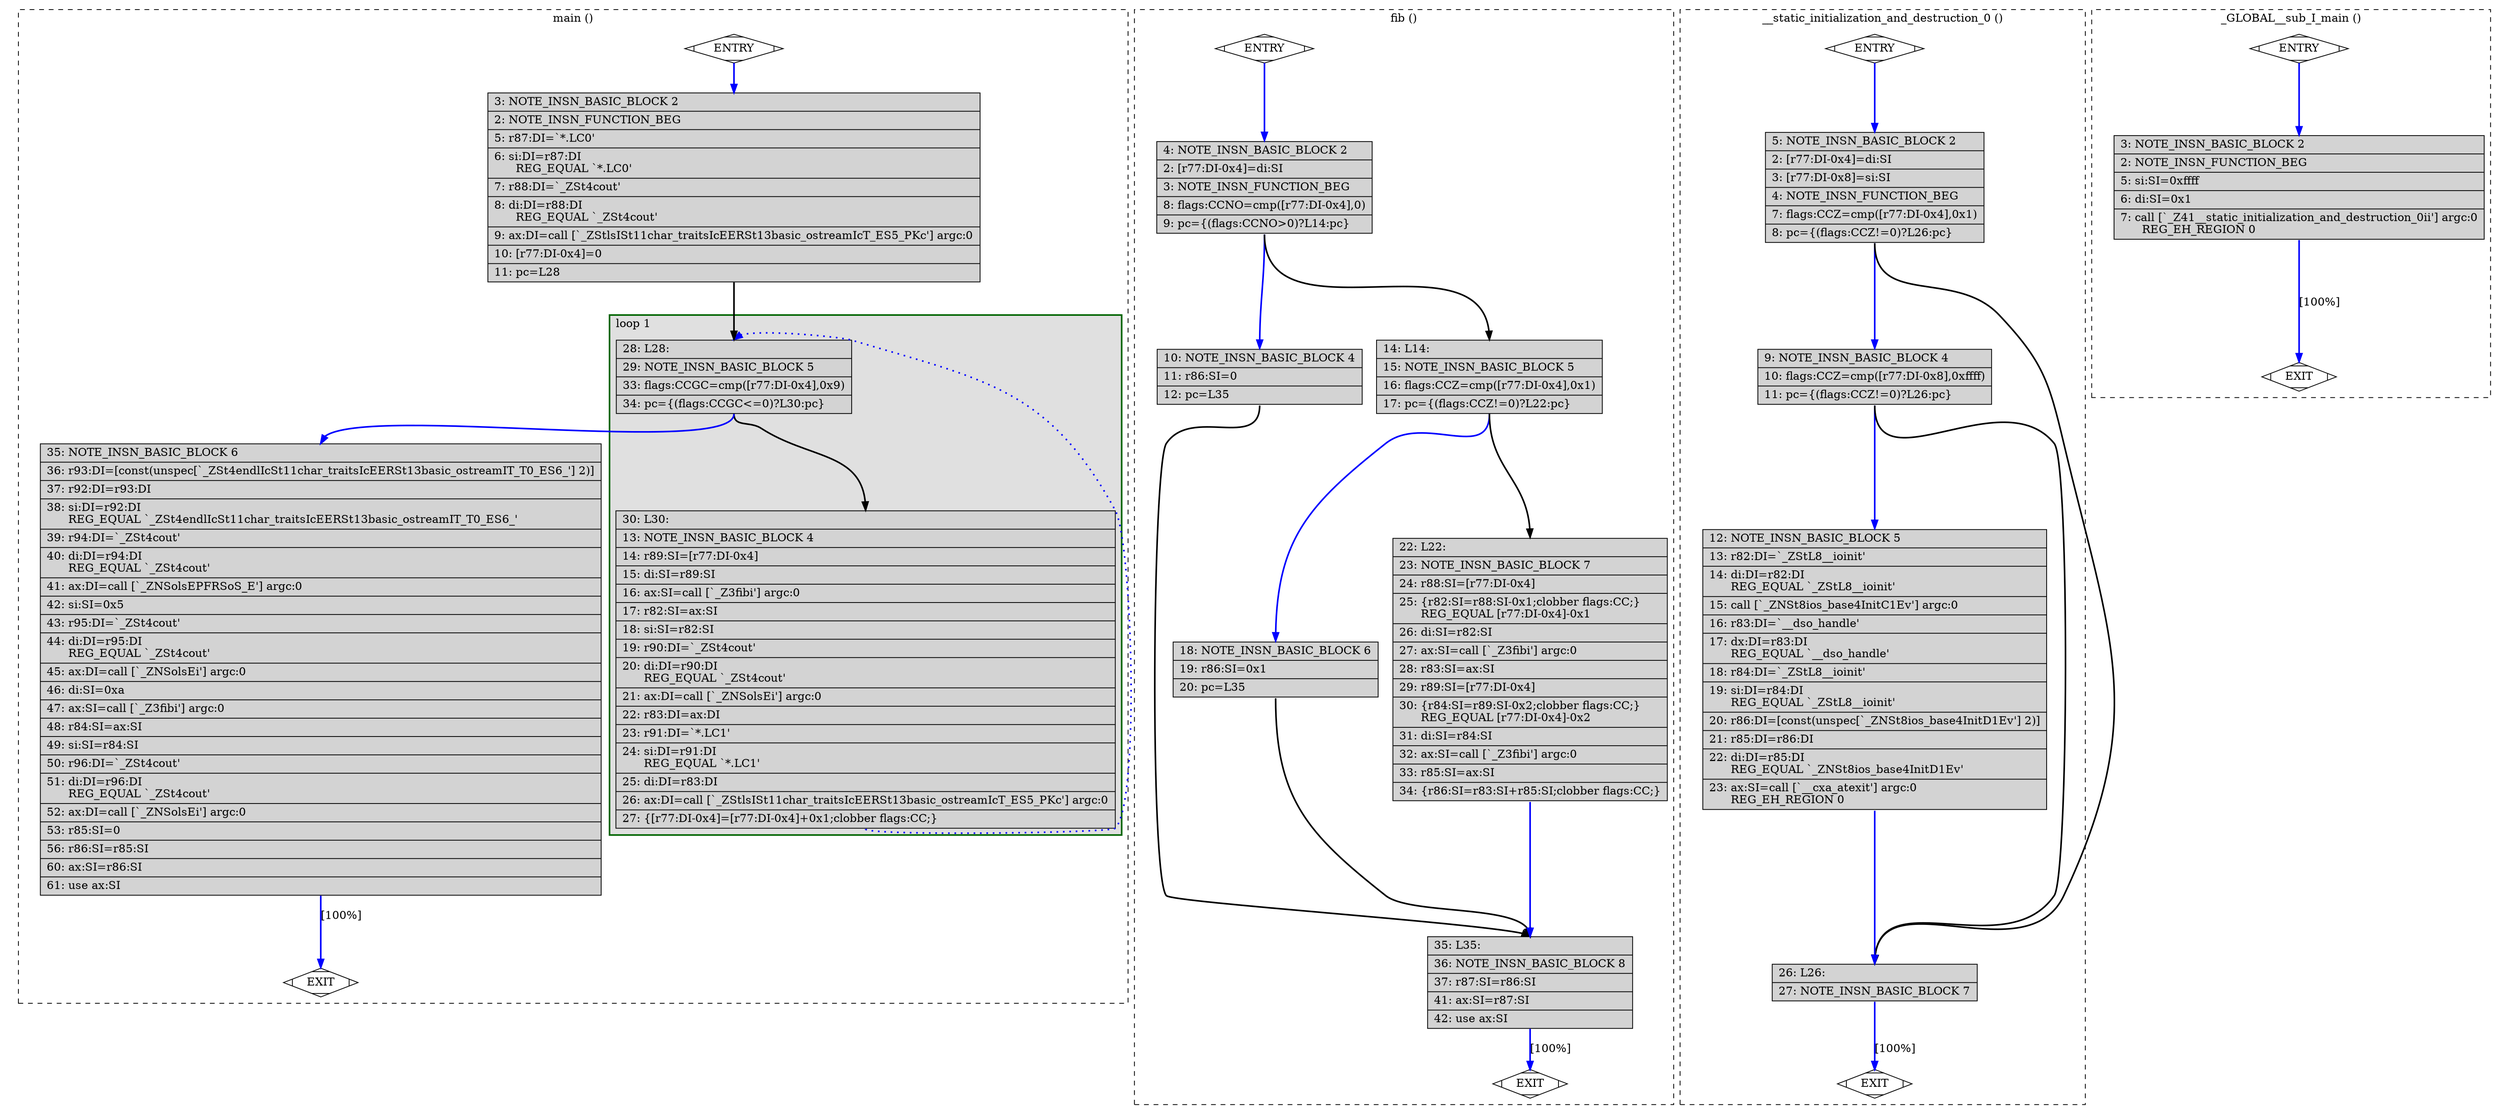 digraph "a-Test.cpp.245r.expand" {
overlap=false;
subgraph "cluster_main" {
	style="dashed";
	color="black";
	label="main ()";
	subgraph cluster_1731_1 {
	style="filled";
	color="darkgreen";
	fillcolor="grey88";
	label="loop 1";
	labeljust=l;
	penwidth=2;
	fn_1731_basic_block_5 [shape=record,style=filled,fillcolor=lightgrey,label="{\ \ \ 28:\ L28:\l\
|\ \ \ 29:\ NOTE_INSN_BASIC_BLOCK\ 5\l\
|\ \ \ 33:\ flags:CCGC=cmp([r77:DI-0x4],0x9)\l\
|\ \ \ 34:\ pc=\{(flags:CCGC\<=0)?L30:pc\}\l\
}"];

	fn_1731_basic_block_4 [shape=record,style=filled,fillcolor=lightgrey,label="{\ \ \ 30:\ L30:\l\
|\ \ \ 13:\ NOTE_INSN_BASIC_BLOCK\ 4\l\
|\ \ \ 14:\ r89:SI=[r77:DI-0x4]\l\
|\ \ \ 15:\ di:SI=r89:SI\l\
|\ \ \ 16:\ ax:SI=call\ [`_Z3fibi']\ argc:0\l\
|\ \ \ 17:\ r82:SI=ax:SI\l\
|\ \ \ 18:\ si:SI=r82:SI\l\
|\ \ \ 19:\ r90:DI=`_ZSt4cout'\l\
|\ \ \ 20:\ di:DI=r90:DI\l\
\ \ \ \ \ \ REG_EQUAL\ `_ZSt4cout'\l\
|\ \ \ 21:\ ax:DI=call\ [`_ZNSolsEi']\ argc:0\l\
|\ \ \ 22:\ r83:DI=ax:DI\l\
|\ \ \ 23:\ r91:DI=`*.LC1'\l\
|\ \ \ 24:\ si:DI=r91:DI\l\
\ \ \ \ \ \ REG_EQUAL\ `*.LC1'\l\
|\ \ \ 25:\ di:DI=r83:DI\l\
|\ \ \ 26:\ ax:DI=call\ [`_ZStlsISt11char_traitsIcEERSt13basic_ostreamIcT_ES5_PKc']\ argc:0\l\
|\ \ \ 27:\ \{[r77:DI-0x4]=[r77:DI-0x4]+0x1;clobber\ flags:CC;\}\l\
}"];

	}
	fn_1731_basic_block_0 [shape=Mdiamond,style=filled,fillcolor=white,label="ENTRY"];

	fn_1731_basic_block_1 [shape=Mdiamond,style=filled,fillcolor=white,label="EXIT"];

	fn_1731_basic_block_2 [shape=record,style=filled,fillcolor=lightgrey,label="{\ \ \ \ 3:\ NOTE_INSN_BASIC_BLOCK\ 2\l\
|\ \ \ \ 2:\ NOTE_INSN_FUNCTION_BEG\l\
|\ \ \ \ 5:\ r87:DI=`*.LC0'\l\
|\ \ \ \ 6:\ si:DI=r87:DI\l\
\ \ \ \ \ \ REG_EQUAL\ `*.LC0'\l\
|\ \ \ \ 7:\ r88:DI=`_ZSt4cout'\l\
|\ \ \ \ 8:\ di:DI=r88:DI\l\
\ \ \ \ \ \ REG_EQUAL\ `_ZSt4cout'\l\
|\ \ \ \ 9:\ ax:DI=call\ [`_ZStlsISt11char_traitsIcEERSt13basic_ostreamIcT_ES5_PKc']\ argc:0\l\
|\ \ \ 10:\ [r77:DI-0x4]=0\l\
|\ \ \ 11:\ pc=L28\l\
}"];

	fn_1731_basic_block_6 [shape=record,style=filled,fillcolor=lightgrey,label="{\ \ \ 35:\ NOTE_INSN_BASIC_BLOCK\ 6\l\
|\ \ \ 36:\ r93:DI=[const(unspec[`_ZSt4endlIcSt11char_traitsIcEERSt13basic_ostreamIT_T0_ES6_']\ 2)]\l\
|\ \ \ 37:\ r92:DI=r93:DI\l\
|\ \ \ 38:\ si:DI=r92:DI\l\
\ \ \ \ \ \ REG_EQUAL\ `_ZSt4endlIcSt11char_traitsIcEERSt13basic_ostreamIT_T0_ES6_'\l\
|\ \ \ 39:\ r94:DI=`_ZSt4cout'\l\
|\ \ \ 40:\ di:DI=r94:DI\l\
\ \ \ \ \ \ REG_EQUAL\ `_ZSt4cout'\l\
|\ \ \ 41:\ ax:DI=call\ [`_ZNSolsEPFRSoS_E']\ argc:0\l\
|\ \ \ 42:\ si:SI=0x5\l\
|\ \ \ 43:\ r95:DI=`_ZSt4cout'\l\
|\ \ \ 44:\ di:DI=r95:DI\l\
\ \ \ \ \ \ REG_EQUAL\ `_ZSt4cout'\l\
|\ \ \ 45:\ ax:DI=call\ [`_ZNSolsEi']\ argc:0\l\
|\ \ \ 46:\ di:SI=0xa\l\
|\ \ \ 47:\ ax:SI=call\ [`_Z3fibi']\ argc:0\l\
|\ \ \ 48:\ r84:SI=ax:SI\l\
|\ \ \ 49:\ si:SI=r84:SI\l\
|\ \ \ 50:\ r96:DI=`_ZSt4cout'\l\
|\ \ \ 51:\ di:DI=r96:DI\l\
\ \ \ \ \ \ REG_EQUAL\ `_ZSt4cout'\l\
|\ \ \ 52:\ ax:DI=call\ [`_ZNSolsEi']\ argc:0\l\
|\ \ \ 53:\ r85:SI=0\l\
|\ \ \ 56:\ r86:SI=r85:SI\l\
|\ \ \ 60:\ ax:SI=r86:SI\l\
|\ \ \ 61:\ use\ ax:SI\l\
}"];

	fn_1731_basic_block_0:s -> fn_1731_basic_block_2:n [style="solid,bold",color=blue,weight=100,constraint=true];
	fn_1731_basic_block_2:s -> fn_1731_basic_block_5:n [style="solid,bold",color=black,weight=10,constraint=true];
	fn_1731_basic_block_4:s -> fn_1731_basic_block_5:n [style="dotted,bold",color=blue,weight=10,constraint=false];
	fn_1731_basic_block_5:s -> fn_1731_basic_block_4:n [style="solid,bold",color=black,weight=10,constraint=true];
	fn_1731_basic_block_5:s -> fn_1731_basic_block_6:n [style="solid,bold",color=blue,weight=100,constraint=true];
	fn_1731_basic_block_6:s -> fn_1731_basic_block_1:n [style="solid,bold",color=blue,weight=100,constraint=true,label="[100%]"];
	fn_1731_basic_block_0:s -> fn_1731_basic_block_1:n [style="invis",constraint=true];
}
subgraph "cluster_fib" {
	style="dashed";
	color="black";
	label="fib ()";
	fn_1732_basic_block_0 [shape=Mdiamond,style=filled,fillcolor=white,label="ENTRY"];

	fn_1732_basic_block_1 [shape=Mdiamond,style=filled,fillcolor=white,label="EXIT"];

	fn_1732_basic_block_2 [shape=record,style=filled,fillcolor=lightgrey,label="{\ \ \ \ 4:\ NOTE_INSN_BASIC_BLOCK\ 2\l\
|\ \ \ \ 2:\ [r77:DI-0x4]=di:SI\l\
|\ \ \ \ 3:\ NOTE_INSN_FUNCTION_BEG\l\
|\ \ \ \ 8:\ flags:CCNO=cmp([r77:DI-0x4],0)\l\
|\ \ \ \ 9:\ pc=\{(flags:CCNO\>0)?L14:pc\}\l\
}"];

	fn_1732_basic_block_4 [shape=record,style=filled,fillcolor=lightgrey,label="{\ \ \ 10:\ NOTE_INSN_BASIC_BLOCK\ 4\l\
|\ \ \ 11:\ r86:SI=0\l\
|\ \ \ 12:\ pc=L35\l\
}"];

	fn_1732_basic_block_5 [shape=record,style=filled,fillcolor=lightgrey,label="{\ \ \ 14:\ L14:\l\
|\ \ \ 15:\ NOTE_INSN_BASIC_BLOCK\ 5\l\
|\ \ \ 16:\ flags:CCZ=cmp([r77:DI-0x4],0x1)\l\
|\ \ \ 17:\ pc=\{(flags:CCZ!=0)?L22:pc\}\l\
}"];

	fn_1732_basic_block_6 [shape=record,style=filled,fillcolor=lightgrey,label="{\ \ \ 18:\ NOTE_INSN_BASIC_BLOCK\ 6\l\
|\ \ \ 19:\ r86:SI=0x1\l\
|\ \ \ 20:\ pc=L35\l\
}"];

	fn_1732_basic_block_7 [shape=record,style=filled,fillcolor=lightgrey,label="{\ \ \ 22:\ L22:\l\
|\ \ \ 23:\ NOTE_INSN_BASIC_BLOCK\ 7\l\
|\ \ \ 24:\ r88:SI=[r77:DI-0x4]\l\
|\ \ \ 25:\ \{r82:SI=r88:SI-0x1;clobber\ flags:CC;\}\l\
\ \ \ \ \ \ REG_EQUAL\ [r77:DI-0x4]-0x1\l\
|\ \ \ 26:\ di:SI=r82:SI\l\
|\ \ \ 27:\ ax:SI=call\ [`_Z3fibi']\ argc:0\l\
|\ \ \ 28:\ r83:SI=ax:SI\l\
|\ \ \ 29:\ r89:SI=[r77:DI-0x4]\l\
|\ \ \ 30:\ \{r84:SI=r89:SI-0x2;clobber\ flags:CC;\}\l\
\ \ \ \ \ \ REG_EQUAL\ [r77:DI-0x4]-0x2\l\
|\ \ \ 31:\ di:SI=r84:SI\l\
|\ \ \ 32:\ ax:SI=call\ [`_Z3fibi']\ argc:0\l\
|\ \ \ 33:\ r85:SI=ax:SI\l\
|\ \ \ 34:\ \{r86:SI=r83:SI+r85:SI;clobber\ flags:CC;\}\l\
}"];

	fn_1732_basic_block_8 [shape=record,style=filled,fillcolor=lightgrey,label="{\ \ \ 35:\ L35:\l\
|\ \ \ 36:\ NOTE_INSN_BASIC_BLOCK\ 8\l\
|\ \ \ 37:\ r87:SI=r86:SI\l\
|\ \ \ 41:\ ax:SI=r87:SI\l\
|\ \ \ 42:\ use\ ax:SI\l\
}"];

	fn_1732_basic_block_0:s -> fn_1732_basic_block_2:n [style="solid,bold",color=blue,weight=100,constraint=true];
	fn_1732_basic_block_2:s -> fn_1732_basic_block_4:n [style="solid,bold",color=blue,weight=100,constraint=true];
	fn_1732_basic_block_2:s -> fn_1732_basic_block_5:n [style="solid,bold",color=black,weight=10,constraint=true];
	fn_1732_basic_block_4:s -> fn_1732_basic_block_8:n [style="solid,bold",color=black,weight=10,constraint=true];
	fn_1732_basic_block_5:s -> fn_1732_basic_block_6:n [style="solid,bold",color=blue,weight=100,constraint=true];
	fn_1732_basic_block_5:s -> fn_1732_basic_block_7:n [style="solid,bold",color=black,weight=10,constraint=true];
	fn_1732_basic_block_6:s -> fn_1732_basic_block_8:n [style="solid,bold",color=black,weight=10,constraint=true];
	fn_1732_basic_block_7:s -> fn_1732_basic_block_8:n [style="solid,bold",color=blue,weight=100,constraint=true];
	fn_1732_basic_block_8:s -> fn_1732_basic_block_1:n [style="solid,bold",color=blue,weight=100,constraint=true,label="[100%]"];
	fn_1732_basic_block_0:s -> fn_1732_basic_block_1:n [style="invis",constraint=true];
}
subgraph "cluster___static_initialization_and_destruction_0" {
	style="dashed";
	color="black";
	label="__static_initialization_and_destruction_0 ()";
	fn_2235_basic_block_0 [shape=Mdiamond,style=filled,fillcolor=white,label="ENTRY"];

	fn_2235_basic_block_1 [shape=Mdiamond,style=filled,fillcolor=white,label="EXIT"];

	fn_2235_basic_block_2 [shape=record,style=filled,fillcolor=lightgrey,label="{\ \ \ \ 5:\ NOTE_INSN_BASIC_BLOCK\ 2\l\
|\ \ \ \ 2:\ [r77:DI-0x4]=di:SI\l\
|\ \ \ \ 3:\ [r77:DI-0x8]=si:SI\l\
|\ \ \ \ 4:\ NOTE_INSN_FUNCTION_BEG\l\
|\ \ \ \ 7:\ flags:CCZ=cmp([r77:DI-0x4],0x1)\l\
|\ \ \ \ 8:\ pc=\{(flags:CCZ!=0)?L26:pc\}\l\
}"];

	fn_2235_basic_block_4 [shape=record,style=filled,fillcolor=lightgrey,label="{\ \ \ \ 9:\ NOTE_INSN_BASIC_BLOCK\ 4\l\
|\ \ \ 10:\ flags:CCZ=cmp([r77:DI-0x8],0xffff)\l\
|\ \ \ 11:\ pc=\{(flags:CCZ!=0)?L26:pc\}\l\
}"];

	fn_2235_basic_block_5 [shape=record,style=filled,fillcolor=lightgrey,label="{\ \ \ 12:\ NOTE_INSN_BASIC_BLOCK\ 5\l\
|\ \ \ 13:\ r82:DI=`_ZStL8__ioinit'\l\
|\ \ \ 14:\ di:DI=r82:DI\l\
\ \ \ \ \ \ REG_EQUAL\ `_ZStL8__ioinit'\l\
|\ \ \ 15:\ call\ [`_ZNSt8ios_base4InitC1Ev']\ argc:0\l\
|\ \ \ 16:\ r83:DI=`__dso_handle'\l\
|\ \ \ 17:\ dx:DI=r83:DI\l\
\ \ \ \ \ \ REG_EQUAL\ `__dso_handle'\l\
|\ \ \ 18:\ r84:DI=`_ZStL8__ioinit'\l\
|\ \ \ 19:\ si:DI=r84:DI\l\
\ \ \ \ \ \ REG_EQUAL\ `_ZStL8__ioinit'\l\
|\ \ \ 20:\ r86:DI=[const(unspec[`_ZNSt8ios_base4InitD1Ev']\ 2)]\l\
|\ \ \ 21:\ r85:DI=r86:DI\l\
|\ \ \ 22:\ di:DI=r85:DI\l\
\ \ \ \ \ \ REG_EQUAL\ `_ZNSt8ios_base4InitD1Ev'\l\
|\ \ \ 23:\ ax:SI=call\ [`__cxa_atexit']\ argc:0\l\
\ \ \ \ \ \ REG_EH_REGION\ 0\l\
}"];

	fn_2235_basic_block_7 [shape=record,style=filled,fillcolor=lightgrey,label="{\ \ \ 26:\ L26:\l\
|\ \ \ 27:\ NOTE_INSN_BASIC_BLOCK\ 7\l\
}"];

	fn_2235_basic_block_0:s -> fn_2235_basic_block_2:n [style="solid,bold",color=blue,weight=100,constraint=true];
	fn_2235_basic_block_2:s -> fn_2235_basic_block_4:n [style="solid,bold",color=blue,weight=100,constraint=true];
	fn_2235_basic_block_2:s -> fn_2235_basic_block_7:n [style="solid,bold",color=black,weight=10,constraint=true];
	fn_2235_basic_block_4:s -> fn_2235_basic_block_5:n [style="solid,bold",color=blue,weight=100,constraint=true];
	fn_2235_basic_block_4:s -> fn_2235_basic_block_7:n [style="solid,bold",color=black,weight=10,constraint=true];
	fn_2235_basic_block_5:s -> fn_2235_basic_block_7:n [style="solid,bold",color=blue,weight=100,constraint=true];
	fn_2235_basic_block_7:s -> fn_2235_basic_block_1:n [style="solid,bold",color=blue,weight=100,constraint=true,label="[100%]"];
	fn_2235_basic_block_0:s -> fn_2235_basic_block_1:n [style="invis",constraint=true];
}
subgraph "cluster__GLOBAL__sub_I_main" {
	style="dashed";
	color="black";
	label="_GLOBAL__sub_I_main ()";
	fn_2236_basic_block_0 [shape=Mdiamond,style=filled,fillcolor=white,label="ENTRY"];

	fn_2236_basic_block_1 [shape=Mdiamond,style=filled,fillcolor=white,label="EXIT"];

	fn_2236_basic_block_2 [shape=record,style=filled,fillcolor=lightgrey,label="{\ \ \ \ 3:\ NOTE_INSN_BASIC_BLOCK\ 2\l\
|\ \ \ \ 2:\ NOTE_INSN_FUNCTION_BEG\l\
|\ \ \ \ 5:\ si:SI=0xffff\l\
|\ \ \ \ 6:\ di:SI=0x1\l\
|\ \ \ \ 7:\ call\ [`_Z41__static_initialization_and_destruction_0ii']\ argc:0\l\
\ \ \ \ \ \ REG_EH_REGION\ 0\l\
}"];

	fn_2236_basic_block_0:s -> fn_2236_basic_block_2:n [style="solid,bold",color=blue,weight=100,constraint=true];
	fn_2236_basic_block_2:s -> fn_2236_basic_block_1:n [style="solid,bold",color=blue,weight=100,constraint=true,label="[100%]"];
	fn_2236_basic_block_0:s -> fn_2236_basic_block_1:n [style="invis",constraint=true];
}
}
